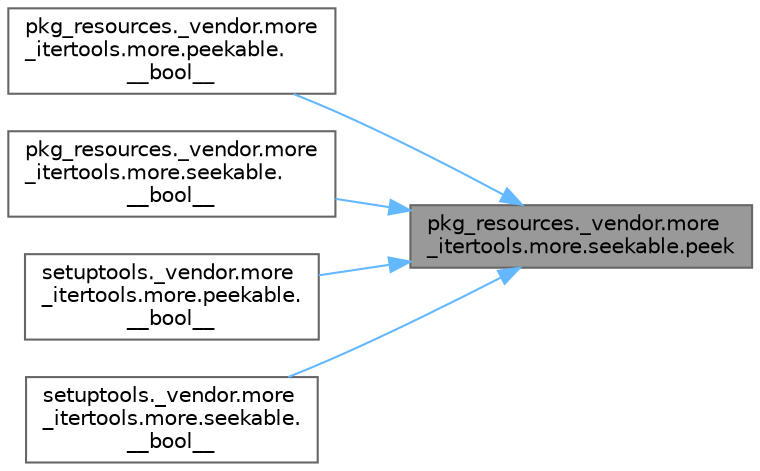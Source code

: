 digraph "pkg_resources._vendor.more_itertools.more.seekable.peek"
{
 // LATEX_PDF_SIZE
  bgcolor="transparent";
  edge [fontname=Helvetica,fontsize=10,labelfontname=Helvetica,labelfontsize=10];
  node [fontname=Helvetica,fontsize=10,shape=box,height=0.2,width=0.4];
  rankdir="RL";
  Node1 [id="Node000001",label="pkg_resources._vendor.more\l_itertools.more.seekable.peek",height=0.2,width=0.4,color="gray40", fillcolor="grey60", style="filled", fontcolor="black",tooltip=" "];
  Node1 -> Node2 [id="edge1_Node000001_Node000002",dir="back",color="steelblue1",style="solid",tooltip=" "];
  Node2 [id="Node000002",label="pkg_resources._vendor.more\l_itertools.more.peekable.\l__bool__",height=0.2,width=0.4,color="grey40", fillcolor="white", style="filled",URL="$classpkg__resources_1_1__vendor_1_1more__itertools_1_1more_1_1peekable.html#a594562e2009f7de055dac9e00b59f096",tooltip=" "];
  Node1 -> Node3 [id="edge2_Node000001_Node000003",dir="back",color="steelblue1",style="solid",tooltip=" "];
  Node3 [id="Node000003",label="pkg_resources._vendor.more\l_itertools.more.seekable.\l__bool__",height=0.2,width=0.4,color="grey40", fillcolor="white", style="filled",URL="$classpkg__resources_1_1__vendor_1_1more__itertools_1_1more_1_1seekable.html#aa2da6a05dfbd0a20df56783dcf94e711",tooltip=" "];
  Node1 -> Node4 [id="edge3_Node000001_Node000004",dir="back",color="steelblue1",style="solid",tooltip=" "];
  Node4 [id="Node000004",label="setuptools._vendor.more\l_itertools.more.peekable.\l__bool__",height=0.2,width=0.4,color="grey40", fillcolor="white", style="filled",URL="$classsetuptools_1_1__vendor_1_1more__itertools_1_1more_1_1peekable.html#ad68fabb26f26a4e963b49c18621a058b",tooltip=" "];
  Node1 -> Node5 [id="edge4_Node000001_Node000005",dir="back",color="steelblue1",style="solid",tooltip=" "];
  Node5 [id="Node000005",label="setuptools._vendor.more\l_itertools.more.seekable.\l__bool__",height=0.2,width=0.4,color="grey40", fillcolor="white", style="filled",URL="$classsetuptools_1_1__vendor_1_1more__itertools_1_1more_1_1seekable.html#a7fec41740e4c72f7e81a766fcbb4e210",tooltip=" "];
}

